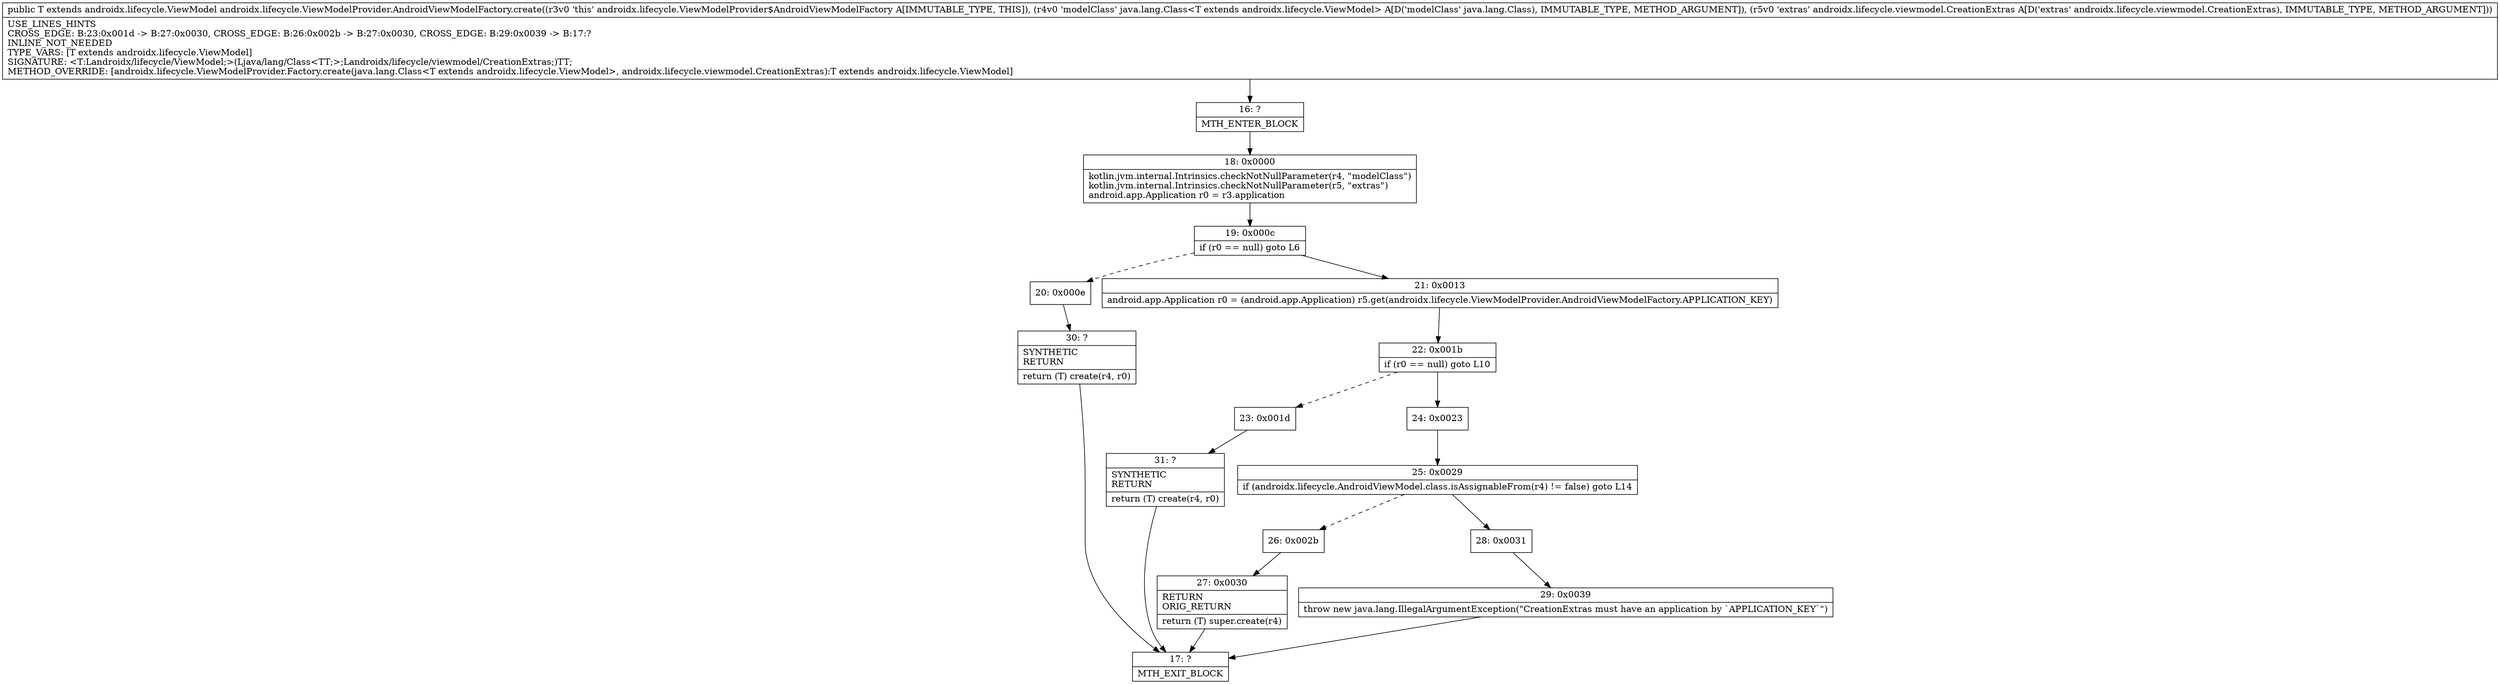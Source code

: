 digraph "CFG forandroidx.lifecycle.ViewModelProvider.AndroidViewModelFactory.create(Ljava\/lang\/Class;Landroidx\/lifecycle\/viewmodel\/CreationExtras;)Landroidx\/lifecycle\/ViewModel;" {
Node_16 [shape=record,label="{16\:\ ?|MTH_ENTER_BLOCK\l}"];
Node_18 [shape=record,label="{18\:\ 0x0000|kotlin.jvm.internal.Intrinsics.checkNotNullParameter(r4, \"modelClass\")\lkotlin.jvm.internal.Intrinsics.checkNotNullParameter(r5, \"extras\")\landroid.app.Application r0 = r3.application\l}"];
Node_19 [shape=record,label="{19\:\ 0x000c|if (r0 == null) goto L6\l}"];
Node_20 [shape=record,label="{20\:\ 0x000e}"];
Node_30 [shape=record,label="{30\:\ ?|SYNTHETIC\lRETURN\l|return (T) create(r4, r0)\l}"];
Node_17 [shape=record,label="{17\:\ ?|MTH_EXIT_BLOCK\l}"];
Node_21 [shape=record,label="{21\:\ 0x0013|android.app.Application r0 = (android.app.Application) r5.get(androidx.lifecycle.ViewModelProvider.AndroidViewModelFactory.APPLICATION_KEY)\l}"];
Node_22 [shape=record,label="{22\:\ 0x001b|if (r0 == null) goto L10\l}"];
Node_23 [shape=record,label="{23\:\ 0x001d}"];
Node_31 [shape=record,label="{31\:\ ?|SYNTHETIC\lRETURN\l|return (T) create(r4, r0)\l}"];
Node_24 [shape=record,label="{24\:\ 0x0023}"];
Node_25 [shape=record,label="{25\:\ 0x0029|if (androidx.lifecycle.AndroidViewModel.class.isAssignableFrom(r4) != false) goto L14\l}"];
Node_26 [shape=record,label="{26\:\ 0x002b}"];
Node_27 [shape=record,label="{27\:\ 0x0030|RETURN\lORIG_RETURN\l|return (T) super.create(r4)\l}"];
Node_28 [shape=record,label="{28\:\ 0x0031}"];
Node_29 [shape=record,label="{29\:\ 0x0039|throw new java.lang.IllegalArgumentException(\"CreationExtras must have an application by `APPLICATION_KEY`\")\l}"];
MethodNode[shape=record,label="{public T extends androidx.lifecycle.ViewModel androidx.lifecycle.ViewModelProvider.AndroidViewModelFactory.create((r3v0 'this' androidx.lifecycle.ViewModelProvider$AndroidViewModelFactory A[IMMUTABLE_TYPE, THIS]), (r4v0 'modelClass' java.lang.Class\<T extends androidx.lifecycle.ViewModel\> A[D('modelClass' java.lang.Class), IMMUTABLE_TYPE, METHOD_ARGUMENT]), (r5v0 'extras' androidx.lifecycle.viewmodel.CreationExtras A[D('extras' androidx.lifecycle.viewmodel.CreationExtras), IMMUTABLE_TYPE, METHOD_ARGUMENT]))  | USE_LINES_HINTS\lCROSS_EDGE: B:23:0x001d \-\> B:27:0x0030, CROSS_EDGE: B:26:0x002b \-\> B:27:0x0030, CROSS_EDGE: B:29:0x0039 \-\> B:17:?\lINLINE_NOT_NEEDED\lTYPE_VARS: [T extends androidx.lifecycle.ViewModel]\lSIGNATURE: \<T:Landroidx\/lifecycle\/ViewModel;\>(Ljava\/lang\/Class\<TT;\>;Landroidx\/lifecycle\/viewmodel\/CreationExtras;)TT;\lMETHOD_OVERRIDE: [androidx.lifecycle.ViewModelProvider.Factory.create(java.lang.Class\<T extends androidx.lifecycle.ViewModel\>, androidx.lifecycle.viewmodel.CreationExtras):T extends androidx.lifecycle.ViewModel]\l}"];
MethodNode -> Node_16;Node_16 -> Node_18;
Node_18 -> Node_19;
Node_19 -> Node_20[style=dashed];
Node_19 -> Node_21;
Node_20 -> Node_30;
Node_30 -> Node_17;
Node_21 -> Node_22;
Node_22 -> Node_23[style=dashed];
Node_22 -> Node_24;
Node_23 -> Node_31;
Node_31 -> Node_17;
Node_24 -> Node_25;
Node_25 -> Node_26[style=dashed];
Node_25 -> Node_28;
Node_26 -> Node_27;
Node_27 -> Node_17;
Node_28 -> Node_29;
Node_29 -> Node_17;
}


